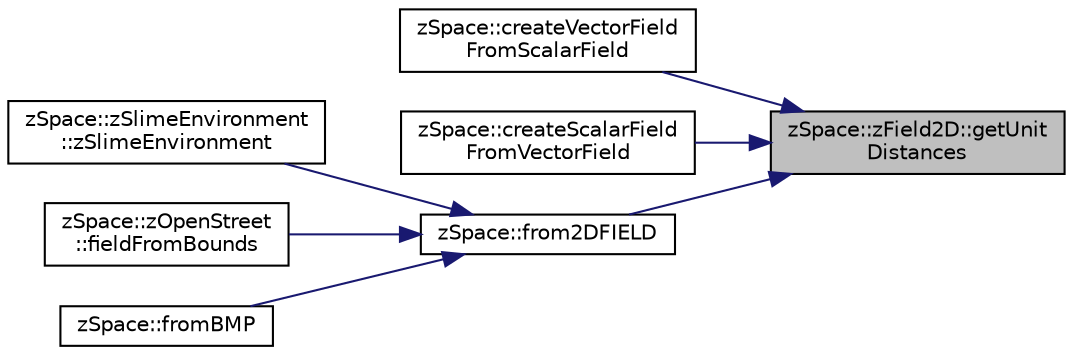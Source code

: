 digraph "zSpace::zField2D::getUnitDistances"
{
 // LATEX_PDF_SIZE
  edge [fontname="Helvetica",fontsize="10",labelfontname="Helvetica",labelfontsize="10"];
  node [fontname="Helvetica",fontsize="10",shape=record];
  rankdir="RL";
  Node115 [label="zSpace::zField2D::getUnit\lDistances",height=0.2,width=0.4,color="black", fillcolor="grey75", style="filled", fontcolor="black",tooltip="This method gets the unit distances of the field."];
  Node115 -> Node116 [dir="back",color="midnightblue",fontsize="10",style="solid",fontname="Helvetica"];
  Node116 [label="zSpace::createVectorField\lFromScalarField",height=0.2,width=0.4,color="black", fillcolor="white", style="filled",URL="$group__z_field2_d_utilities.html#ga7b48b1ab7119cddf881eda1648a8be89",tooltip="This method creates a vector field from the input scalar field."];
  Node115 -> Node117 [dir="back",color="midnightblue",fontsize="10",style="solid",fontname="Helvetica"];
  Node117 [label="zSpace::createScalarField\lFromVectorField",height=0.2,width=0.4,color="black", fillcolor="white", style="filled",URL="$group__z_field2_d_utilities.html#ga7913ca4cedb8a049b845b8f7d417a545",tooltip="This method creates a scalar field from the input vector field."];
  Node115 -> Node118 [dir="back",color="midnightblue",fontsize="10",style="solid",fontname="Helvetica"];
  Node118 [label="zSpace::from2DFIELD",height=0.2,width=0.4,color="black", fillcolor="white", style="filled",URL="$group__z_i_o___mesh.html#ga9501fa762906c00a7e243a21ceda4a1e",tooltip="This method creates a mesh from the input scalar field."];
  Node118 -> Node119 [dir="back",color="midnightblue",fontsize="10",style="solid",fontname="Helvetica"];
  Node119 [label="zSpace::zSlimeEnvironment\l::zSlimeEnvironment",height=0.2,width=0.4,color="black", fillcolor="white", style="filled",URL="$classz_space_1_1z_slime_environment.html#a7696311d42321327c2fe1bef3f3856f9",tooltip="Default constructor."];
  Node118 -> Node120 [dir="back",color="midnightblue",fontsize="10",style="solid",fontname="Helvetica"];
  Node120 [label="zSpace::zOpenStreet\l::fieldFromBounds",height=0.2,width=0.4,color="black", fillcolor="white", style="filled",URL="$classz_space_1_1z_open_street.html#afbc7adca0c9d2ee4635de29baba0b5b5",tooltip="This method computes the scalar field from the bounds and input resolution. It also computes the fiel..."];
  Node118 -> Node121 [dir="back",color="midnightblue",fontsize="10",style="solid",fontname="Helvetica"];
  Node121 [label="zSpace::fromBMP",height=0.2,width=0.4,color="black", fillcolor="white", style="filled",URL="$group__z_i_o___field2_d.html#ga49184e30ceb6f1a83c2907029cbeb9a1",tooltip="This method imorts the input bitmap file and creates the corresponding field and field mesh...."];
}
